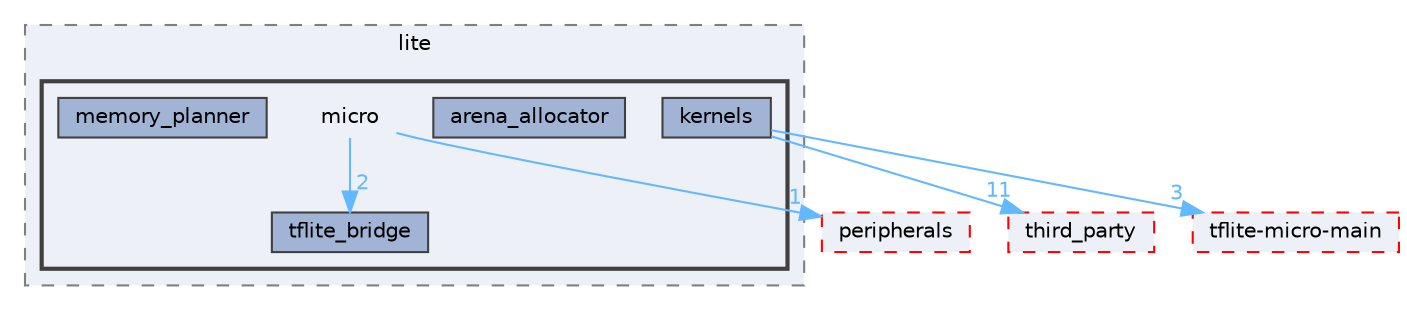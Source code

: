 digraph "Arduino/GetStartedWithMachineLearningOnArduino/tflite-micro-arduino-examples-main/src/tensorflow/lite/micro"
{
 // LATEX_PDF_SIZE
  bgcolor="transparent";
  edge [fontname=Helvetica,fontsize=10,labelfontname=Helvetica,labelfontsize=10];
  node [fontname=Helvetica,fontsize=10,shape=box,height=0.2,width=0.4];
  compound=true
  subgraph clusterdir_1b0dbadbd3f4c97dd60e5ba16d3f4ccc {
    graph [ bgcolor="#edf0f7", pencolor="grey50", label="lite", fontname=Helvetica,fontsize=10 style="filled,dashed", URL="dir_1b0dbadbd3f4c97dd60e5ba16d3f4ccc.html",tooltip=""]
  subgraph clusterdir_1b0396a7ea9813664864d85bc47e2a73 {
    graph [ bgcolor="#edf0f7", pencolor="grey25", label="", fontname=Helvetica,fontsize=10 style="filled,bold", URL="dir_1b0396a7ea9813664864d85bc47e2a73.html",tooltip=""]
    dir_1b0396a7ea9813664864d85bc47e2a73 [shape=plaintext, label="micro"];
  dir_df942683a28c839b365bbf8a5e1069d7 [label="arena_allocator", fillcolor="#a2b4d6", color="grey25", style="filled", URL="dir_df942683a28c839b365bbf8a5e1069d7.html",tooltip=""];
  dir_3a964531b7ae85174d5bf2de9f763a06 [label="kernels", fillcolor="#a2b4d6", color="grey25", style="filled", URL="dir_3a964531b7ae85174d5bf2de9f763a06.html",tooltip=""];
  dir_1563ce6546833f6bb9ac70fc3abbd360 [label="memory_planner", fillcolor="#a2b4d6", color="grey25", style="filled", URL="dir_1563ce6546833f6bb9ac70fc3abbd360.html",tooltip=""];
  dir_9ca0540082f5c45d2b8bed83418fcaed [label="tflite_bridge", fillcolor="#a2b4d6", color="grey25", style="filled", URL="dir_9ca0540082f5c45d2b8bed83418fcaed.html",tooltip=""];
  }
  }
  dir_132e7ec5e48d289908f71c63bf9105bc [label="third_party", fillcolor="#edf0f7", color="red", style="filled,dashed", URL="dir_132e7ec5e48d289908f71c63bf9105bc.html",tooltip=""];
  dir_37328d0195f4d1497edc6914cc71a1c6 [label="tflite-micro-main", fillcolor="#edf0f7", color="red", style="filled,dashed", URL="dir_37328d0195f4d1497edc6914cc71a1c6.html",tooltip=""];
  dir_a04dbf6dd37629f8d82707e6fd58207b [label="peripherals", fillcolor="#edf0f7", color="red", style="filled,dashed", URL="dir_a04dbf6dd37629f8d82707e6fd58207b.html",tooltip=""];
  dir_1b0396a7ea9813664864d85bc47e2a73->dir_9ca0540082f5c45d2b8bed83418fcaed [headlabel="2", labeldistance=1.5 headhref="dir_000187_000338.html" href="dir_000187_000338.html" color="steelblue1" fontcolor="steelblue1"];
  dir_1b0396a7ea9813664864d85bc47e2a73->dir_a04dbf6dd37629f8d82707e6fd58207b [headlabel="1", labeldistance=1.5 headhref="dir_000187_000232.html" href="dir_000187_000232.html" color="steelblue1" fontcolor="steelblue1"];
  dir_3a964531b7ae85174d5bf2de9f763a06->dir_132e7ec5e48d289908f71c63bf9105bc [headlabel="11", labeldistance=1.5 headhref="dir_000160_000342.html" href="dir_000160_000342.html" color="steelblue1" fontcolor="steelblue1"];
  dir_3a964531b7ae85174d5bf2de9f763a06->dir_37328d0195f4d1497edc6914cc71a1c6 [headlabel="3", labeldistance=1.5 headhref="dir_000160_000336.html" href="dir_000160_000336.html" color="steelblue1" fontcolor="steelblue1"];
}
